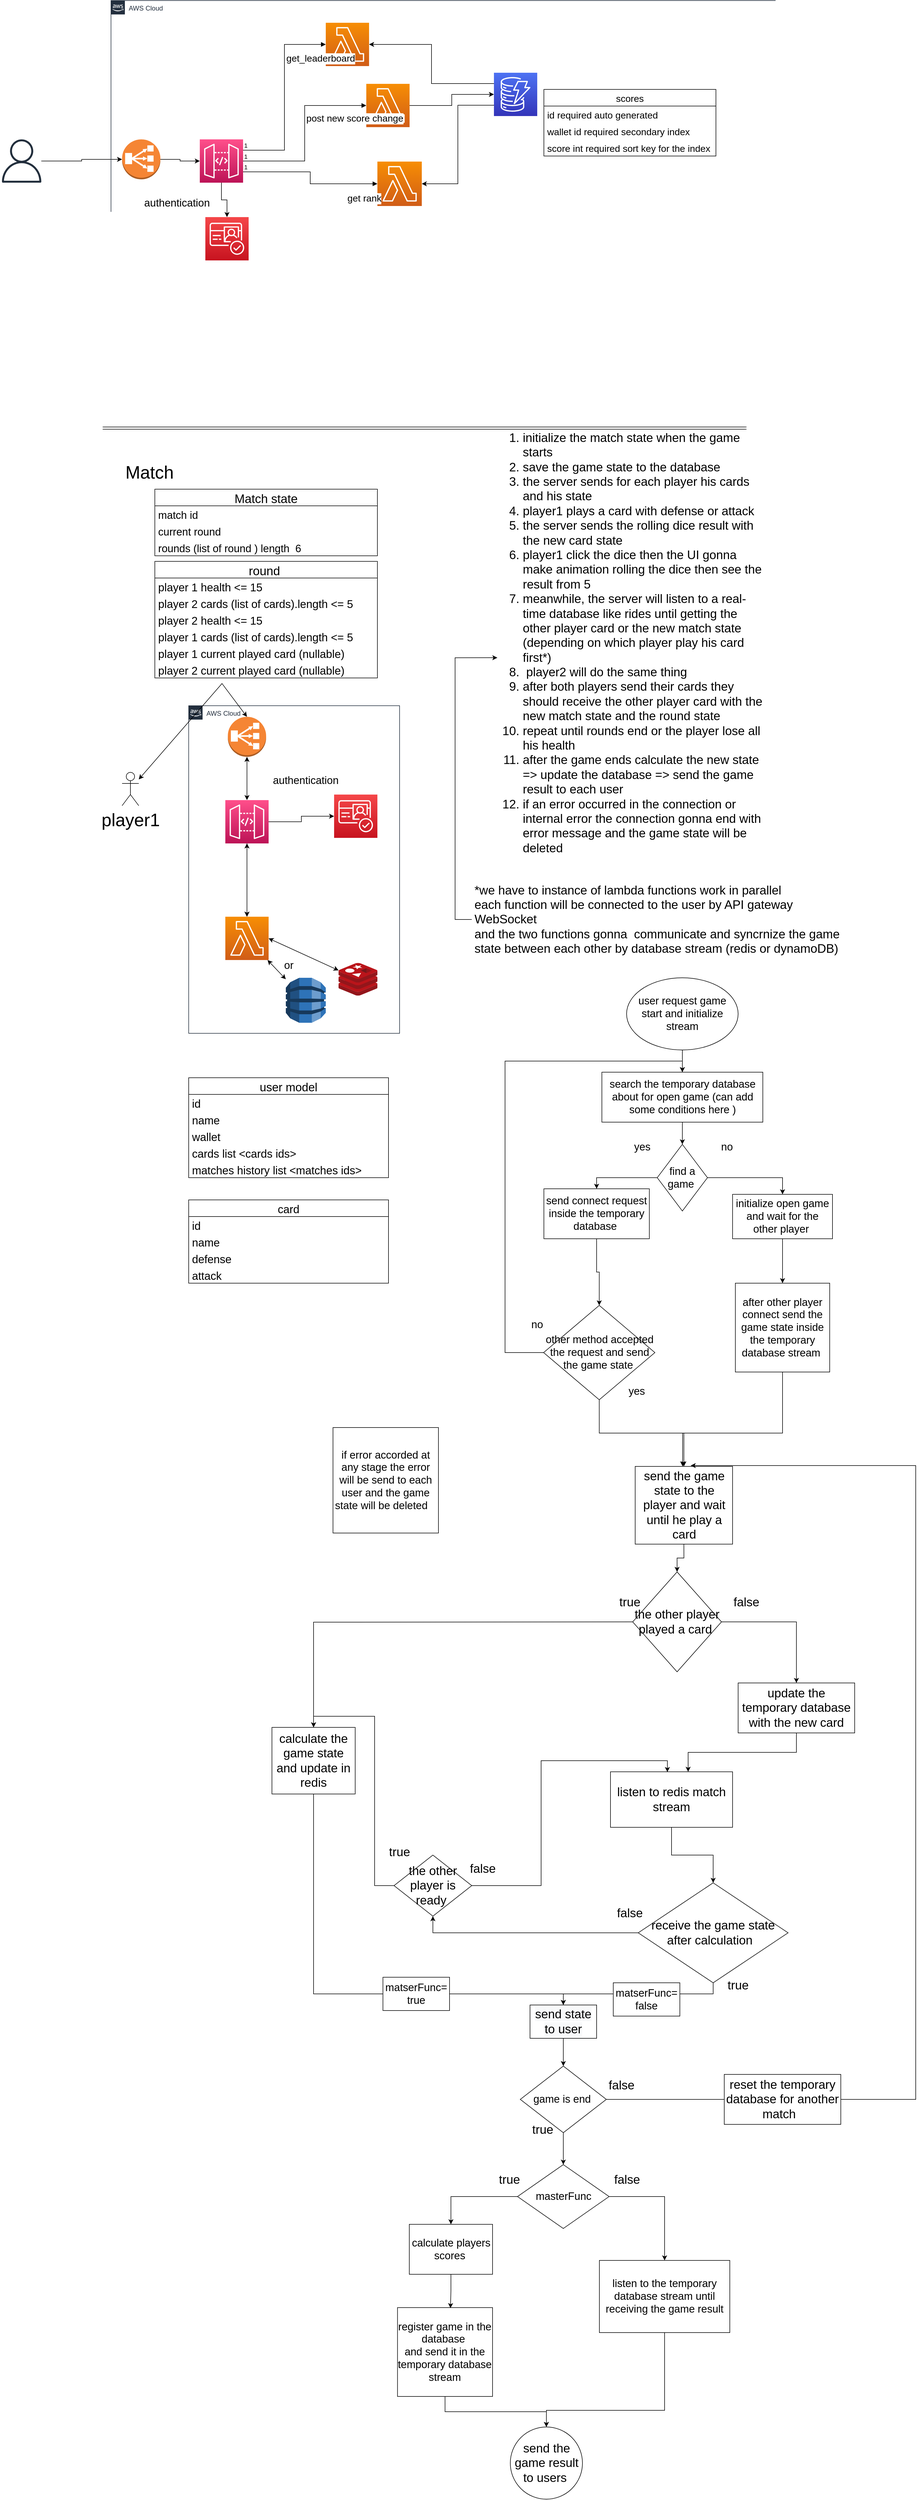 <mxfile version="17.0.0" type="github">
  <diagram id="Ht1M8jgEwFfnCIfOTk4-" name="Page-1">
    <mxGraphModel dx="2037" dy="450" grid="1" gridSize="10" guides="1" tooltips="1" connect="1" arrows="1" fold="1" page="1" pageScale="1" pageWidth="1169" pageHeight="827" math="0" shadow="0">
      <root>
        <mxCell id="0" />
        <mxCell id="1" parent="0" />
        <mxCell id="6prXPQLU8Q7LLBni2avL-30" style="edgeStyle=orthogonalEdgeStyle;rounded=0;orthogonalLoop=1;jettySize=auto;html=1;entryX=0;entryY=0.5;entryDx=0;entryDy=0;entryPerimeter=0;fontSize=17;" parent="1" source="JcnCqj29dY-QxmIsZGhR-1" target="6prXPQLU8Q7LLBni2avL-38" edge="1">
          <mxGeometry relative="1" as="geometry" />
        </mxCell>
        <mxCell id="JcnCqj29dY-QxmIsZGhR-1" value="" style="sketch=0;outlineConnect=0;fontColor=#232F3E;gradientColor=none;fillColor=#232F3D;strokeColor=none;dashed=0;verticalLabelPosition=bottom;verticalAlign=top;align=center;html=1;fontSize=12;fontStyle=0;aspect=fixed;pointerEvents=1;shape=mxgraph.aws4.user;" parent="1" vertex="1">
          <mxGeometry x="-180" y="290" width="78" height="78" as="geometry" />
        </mxCell>
        <mxCell id="JcnCqj29dY-QxmIsZGhR-2" value="AWS Cloud" style="points=[[0,0],[0.25,0],[0.5,0],[0.75,0],[1,0],[1,0.25],[1,0.5],[1,0.75],[1,1],[0.75,1],[0.5,1],[0.25,1],[0,1],[0,0.75],[0,0.5],[0,0.25]];outlineConnect=0;gradientColor=none;html=1;whiteSpace=wrap;fontSize=12;fontStyle=0;container=1;pointerEvents=0;collapsible=0;recursiveResize=0;shape=mxgraph.aws4.group;grIcon=mxgraph.aws4.group_aws_cloud_alt;strokeColor=#232F3E;fillColor=none;verticalAlign=top;align=left;spacingLeft=30;fontColor=#232F3E;dashed=0;" parent="1" vertex="1">
          <mxGeometry x="20" y="40" width="1210" height="510" as="geometry" />
        </mxCell>
        <mxCell id="JcnCqj29dY-QxmIsZGhR-3" value="" style="sketch=0;points=[[0,0,0],[0.25,0,0],[0.5,0,0],[0.75,0,0],[1,0,0],[0,1,0],[0.25,1,0],[0.5,1,0],[0.75,1,0],[1,1,0],[0,0.25,0],[0,0.5,0],[0,0.75,0],[1,0.25,0],[1,0.5,0],[1,0.75,0]];outlineConnect=0;fontColor=#232F3E;gradientColor=#F78E04;gradientDirection=north;fillColor=#D05C17;strokeColor=#ffffff;dashed=0;verticalLabelPosition=bottom;verticalAlign=top;align=center;html=1;fontSize=12;fontStyle=0;aspect=fixed;shape=mxgraph.aws4.resourceIcon;resIcon=mxgraph.aws4.lambda;" parent="JcnCqj29dY-QxmIsZGhR-2" vertex="1">
          <mxGeometry x="387" y="40" width="78" height="78" as="geometry" />
        </mxCell>
        <mxCell id="6prXPQLU8Q7LLBni2avL-35" style="edgeStyle=orthogonalEdgeStyle;rounded=0;orthogonalLoop=1;jettySize=auto;html=1;exitX=0;exitY=0.25;exitDx=0;exitDy=0;exitPerimeter=0;entryX=1;entryY=0.5;entryDx=0;entryDy=0;entryPerimeter=0;fontSize=17;" parent="JcnCqj29dY-QxmIsZGhR-2" source="JcnCqj29dY-QxmIsZGhR-15" target="JcnCqj29dY-QxmIsZGhR-3" edge="1">
          <mxGeometry relative="1" as="geometry" />
        </mxCell>
        <mxCell id="6prXPQLU8Q7LLBni2avL-36" style="edgeStyle=orthogonalEdgeStyle;rounded=0;orthogonalLoop=1;jettySize=auto;html=1;exitX=0;exitY=0.75;exitDx=0;exitDy=0;exitPerimeter=0;entryX=1;entryY=0.5;entryDx=0;entryDy=0;entryPerimeter=0;fontSize=17;" parent="JcnCqj29dY-QxmIsZGhR-2" source="JcnCqj29dY-QxmIsZGhR-15" target="6prXPQLU8Q7LLBni2avL-26" edge="1">
          <mxGeometry relative="1" as="geometry" />
        </mxCell>
        <mxCell id="JcnCqj29dY-QxmIsZGhR-15" value="" style="sketch=0;points=[[0,0,0],[0.25,0,0],[0.5,0,0],[0.75,0,0],[1,0,0],[0,1,0],[0.25,1,0],[0.5,1,0],[0.75,1,0],[1,1,0],[0,0.25,0],[0,0.5,0],[0,0.75,0],[1,0.25,0],[1,0.5,0],[1,0.75,0]];outlineConnect=0;fontColor=#232F3E;gradientColor=#4D72F3;gradientDirection=north;fillColor=#3334B9;strokeColor=#ffffff;dashed=0;verticalLabelPosition=bottom;verticalAlign=top;align=center;html=1;fontSize=12;fontStyle=0;aspect=fixed;shape=mxgraph.aws4.resourceIcon;resIcon=mxgraph.aws4.dynamodb;" parent="JcnCqj29dY-QxmIsZGhR-2" vertex="1">
          <mxGeometry x="690" y="130" width="78" height="78" as="geometry" />
        </mxCell>
        <mxCell id="6prXPQLU8Q7LLBni2avL-26" value="" style="sketch=0;points=[[0,0,0],[0.25,0,0],[0.5,0,0],[0.75,0,0],[1,0,0],[0,1,0],[0.25,1,0],[0.5,1,0],[0.75,1,0],[1,1,0],[0,0.25,0],[0,0.5,0],[0,0.75,0],[1,0.25,0],[1,0.5,0],[1,0.75,0]];outlineConnect=0;fontColor=#232F3E;gradientColor=#F78E04;gradientDirection=north;fillColor=#D05C17;strokeColor=#ffffff;dashed=0;verticalLabelPosition=bottom;verticalAlign=top;align=center;html=1;fontSize=12;fontStyle=0;aspect=fixed;shape=mxgraph.aws4.resourceIcon;resIcon=mxgraph.aws4.lambda;" parent="JcnCqj29dY-QxmIsZGhR-2" vertex="1">
          <mxGeometry x="480" y="290" width="80" height="80" as="geometry" />
        </mxCell>
        <mxCell id="6prXPQLU8Q7LLBni2avL-22" value="" style="sketch=0;points=[[0,0,0],[0.25,0,0],[0.5,0,0],[0.75,0,0],[1,0,0],[0,1,0],[0.25,1,0],[0.5,1,0],[0.75,1,0],[1,1,0],[0,0.25,0],[0,0.5,0],[0,0.75,0],[1,0.25,0],[1,0.5,0],[1,0.75,0]];outlineConnect=0;fontColor=#232F3E;gradientColor=#F78E04;gradientDirection=north;fillColor=#D05C17;strokeColor=#ffffff;dashed=0;verticalLabelPosition=bottom;verticalAlign=top;align=center;html=1;fontSize=12;fontStyle=0;aspect=fixed;shape=mxgraph.aws4.resourceIcon;resIcon=mxgraph.aws4.lambda;" parent="JcnCqj29dY-QxmIsZGhR-2" vertex="1">
          <mxGeometry x="460" y="150" width="78" height="78" as="geometry" />
        </mxCell>
        <mxCell id="6prXPQLU8Q7LLBni2avL-21" style="edgeStyle=orthogonalEdgeStyle;rounded=0;orthogonalLoop=1;jettySize=auto;html=1;exitX=1;exitY=0.5;exitDx=0;exitDy=0;exitPerimeter=0;entryX=0;entryY=0.5;entryDx=0;entryDy=0;entryPerimeter=0;fontSize=17;" parent="JcnCqj29dY-QxmIsZGhR-2" source="6prXPQLU8Q7LLBni2avL-22" target="JcnCqj29dY-QxmIsZGhR-15" edge="1">
          <mxGeometry relative="1" as="geometry">
            <mxPoint x="690" y="199" as="targetPoint" />
          </mxGeometry>
        </mxCell>
        <mxCell id="6prXPQLU8Q7LLBni2avL-31" value="scores" style="swimlane;fontStyle=0;childLayout=stackLayout;horizontal=1;startSize=30;horizontalStack=0;resizeParent=1;resizeParentMax=0;resizeLast=0;collapsible=1;marginBottom=0;fontSize=17;" parent="JcnCqj29dY-QxmIsZGhR-2" vertex="1">
          <mxGeometry x="780" y="160" width="310" height="120" as="geometry" />
        </mxCell>
        <mxCell id="6prXPQLU8Q7LLBni2avL-32" value="id required auto generated " style="text;strokeColor=none;fillColor=none;align=left;verticalAlign=middle;spacingLeft=4;spacingRight=4;overflow=hidden;points=[[0,0.5],[1,0.5]];portConstraint=eastwest;rotatable=0;fontSize=17;" parent="6prXPQLU8Q7LLBni2avL-31" vertex="1">
          <mxGeometry y="30" width="310" height="30" as="geometry" />
        </mxCell>
        <mxCell id="6prXPQLU8Q7LLBni2avL-33" value="wallet id required secondary index" style="text;strokeColor=none;fillColor=none;align=left;verticalAlign=middle;spacingLeft=4;spacingRight=4;overflow=hidden;points=[[0,0.5],[1,0.5]];portConstraint=eastwest;rotatable=0;fontSize=17;" parent="6prXPQLU8Q7LLBni2avL-31" vertex="1">
          <mxGeometry y="60" width="310" height="30" as="geometry" />
        </mxCell>
        <mxCell id="6prXPQLU8Q7LLBni2avL-34" value="score int required sort key for the index" style="text;strokeColor=none;fillColor=none;align=left;verticalAlign=middle;spacingLeft=4;spacingRight=4;overflow=hidden;points=[[0,0.5],[1,0.5]];portConstraint=eastwest;rotatable=0;fontSize=17;" parent="6prXPQLU8Q7LLBni2avL-31" vertex="1">
          <mxGeometry y="90" width="310" height="30" as="geometry" />
        </mxCell>
        <mxCell id="DOezJAUeToiMQup9B8c_-2" style="edgeStyle=orthogonalEdgeStyle;rounded=0;orthogonalLoop=1;jettySize=auto;html=1;exitX=0.5;exitY=1;exitDx=0;exitDy=0;exitPerimeter=0;entryX=0.5;entryY=0;entryDx=0;entryDy=0;entryPerimeter=0;" parent="JcnCqj29dY-QxmIsZGhR-2" source="6prXPQLU8Q7LLBni2avL-1" target="DOezJAUeToiMQup9B8c_-1" edge="1">
          <mxGeometry relative="1" as="geometry" />
        </mxCell>
        <mxCell id="6prXPQLU8Q7LLBni2avL-1" value="" style="sketch=0;points=[[0,0,0],[0.25,0,0],[0.5,0,0],[0.75,0,0],[1,0,0],[0,1,0],[0.25,1,0],[0.5,1,0],[0.75,1,0],[1,1,0],[0,0.25,0],[0,0.5,0],[0,0.75,0],[1,0.25,0],[1,0.5,0],[1,0.75,0]];outlineConnect=0;fontColor=#232F3E;gradientColor=#FF4F8B;gradientDirection=north;fillColor=#BC1356;strokeColor=#ffffff;dashed=0;verticalLabelPosition=bottom;verticalAlign=top;align=center;html=1;fontSize=12;fontStyle=0;aspect=fixed;shape=mxgraph.aws4.resourceIcon;resIcon=mxgraph.aws4.api_gateway;" parent="JcnCqj29dY-QxmIsZGhR-2" vertex="1">
          <mxGeometry x="160" y="250" width="78" height="78" as="geometry" />
        </mxCell>
        <mxCell id="6prXPQLU8Q7LLBni2avL-16" value="get_leaderboard" style="endArrow=block;endFill=1;html=1;edgeStyle=orthogonalEdgeStyle;align=left;verticalAlign=top;rounded=0;exitX=1;exitY=0.25;exitDx=0;exitDy=0;exitPerimeter=0;entryX=0;entryY=0.5;entryDx=0;entryDy=0;entryPerimeter=0;fontSize=17;" parent="JcnCqj29dY-QxmIsZGhR-2" source="6prXPQLU8Q7LLBni2avL-1" target="JcnCqj29dY-QxmIsZGhR-3" edge="1">
          <mxGeometry x="0.511" y="-1" relative="1" as="geometry">
            <mxPoint x="100" y="140" as="sourcePoint" />
            <mxPoint x="260" y="140" as="targetPoint" />
            <mxPoint as="offset" />
          </mxGeometry>
        </mxCell>
        <mxCell id="6prXPQLU8Q7LLBni2avL-17" value="1" style="edgeLabel;resizable=0;html=1;align=left;verticalAlign=bottom;" parent="6prXPQLU8Q7LLBni2avL-16" connectable="0" vertex="1">
          <mxGeometry x="-1" relative="1" as="geometry" />
        </mxCell>
        <mxCell id="6prXPQLU8Q7LLBni2avL-23" value="post new score change" style="endArrow=block;endFill=1;html=1;edgeStyle=orthogonalEdgeStyle;align=left;verticalAlign=top;rounded=0;entryX=0;entryY=0.5;entryDx=0;entryDy=0;entryPerimeter=0;fontSize=17;" parent="JcnCqj29dY-QxmIsZGhR-2" source="6prXPQLU8Q7LLBni2avL-1" target="6prXPQLU8Q7LLBni2avL-22" edge="1">
          <mxGeometry x="0.268" y="-1" relative="1" as="geometry">
            <mxPoint x="58" y="269.5" as="sourcePoint" />
            <mxPoint x="270" y="150" as="targetPoint" />
            <mxPoint as="offset" />
          </mxGeometry>
        </mxCell>
        <mxCell id="6prXPQLU8Q7LLBni2avL-24" value="1" style="edgeLabel;resizable=0;html=1;align=left;verticalAlign=bottom;" parent="6prXPQLU8Q7LLBni2avL-23" connectable="0" vertex="1">
          <mxGeometry x="-1" relative="1" as="geometry" />
        </mxCell>
        <mxCell id="6prXPQLU8Q7LLBni2avL-27" value="get rank" style="endArrow=block;endFill=1;html=1;edgeStyle=orthogonalEdgeStyle;align=left;verticalAlign=top;rounded=0;exitX=1;exitY=0.75;exitDx=0;exitDy=0;exitPerimeter=0;entryX=0;entryY=0.5;entryDx=0;entryDy=0;entryPerimeter=0;fontSize=17;" parent="JcnCqj29dY-QxmIsZGhR-2" source="6prXPQLU8Q7LLBni2avL-1" target="6prXPQLU8Q7LLBni2avL-26" edge="1">
          <mxGeometry x="0.569" y="-10" relative="1" as="geometry">
            <mxPoint x="30" y="509.5" as="sourcePoint" />
            <mxPoint x="242" y="390" as="targetPoint" />
            <mxPoint x="1" as="offset" />
          </mxGeometry>
        </mxCell>
        <mxCell id="6prXPQLU8Q7LLBni2avL-28" value="1" style="edgeLabel;resizable=0;html=1;align=left;verticalAlign=bottom;" parent="6prXPQLU8Q7LLBni2avL-27" connectable="0" vertex="1">
          <mxGeometry x="-1" relative="1" as="geometry" />
        </mxCell>
        <mxCell id="6prXPQLU8Q7LLBni2avL-39" style="edgeStyle=orthogonalEdgeStyle;rounded=0;orthogonalLoop=1;jettySize=auto;html=1;exitX=1;exitY=0.5;exitDx=0;exitDy=0;exitPerimeter=0;fontSize=17;" parent="JcnCqj29dY-QxmIsZGhR-2" source="6prXPQLU8Q7LLBni2avL-38" target="6prXPQLU8Q7LLBni2avL-1" edge="1">
          <mxGeometry relative="1" as="geometry" />
        </mxCell>
        <mxCell id="6prXPQLU8Q7LLBni2avL-38" value="" style="outlineConnect=0;dashed=0;verticalLabelPosition=bottom;verticalAlign=top;align=center;html=1;shape=mxgraph.aws3.classic_load_balancer;fillColor=#F58534;gradientColor=none;fontSize=17;" parent="JcnCqj29dY-QxmIsZGhR-2" vertex="1">
          <mxGeometry x="20" y="250" width="69" height="72" as="geometry" />
        </mxCell>
        <mxCell id="DOezJAUeToiMQup9B8c_-1" value="" style="sketch=0;points=[[0,0,0],[0.25,0,0],[0.5,0,0],[0.75,0,0],[1,0,0],[0,1,0],[0.25,1,0],[0.5,1,0],[0.75,1,0],[1,1,0],[0,0.25,0],[0,0.5,0],[0,0.75,0],[1,0.25,0],[1,0.5,0],[1,0.75,0]];outlineConnect=0;fontColor=#232F3E;gradientColor=#F54749;gradientDirection=north;fillColor=#C7131F;strokeColor=#ffffff;dashed=0;verticalLabelPosition=bottom;verticalAlign=top;align=center;html=1;fontSize=12;fontStyle=0;aspect=fixed;shape=mxgraph.aws4.resourceIcon;resIcon=mxgraph.aws4.cognito;" parent="JcnCqj29dY-QxmIsZGhR-2" vertex="1">
          <mxGeometry x="170" y="390" width="78" height="78" as="geometry" />
        </mxCell>
        <mxCell id="DOezJAUeToiMQup9B8c_-3" value="authentication" style="text;html=1;strokeColor=none;fillColor=none;align=center;verticalAlign=middle;whiteSpace=wrap;rounded=0;fontSize=19;" parent="JcnCqj29dY-QxmIsZGhR-2" vertex="1">
          <mxGeometry x="89" y="350" width="60" height="30" as="geometry" />
        </mxCell>
        <mxCell id="vlYqKZK9bWW-TJa4kLlD-5" value="" style="shape=link;html=1;rounded=0;" parent="1" edge="1">
          <mxGeometry width="100" relative="1" as="geometry">
            <mxPoint x="5" y="810" as="sourcePoint" />
            <mxPoint x="1165" y="810" as="targetPoint" />
          </mxGeometry>
        </mxCell>
        <mxCell id="vlYqKZK9bWW-TJa4kLlD-6" value="Match state" style="swimlane;fontStyle=0;childLayout=stackLayout;horizontal=1;startSize=30;horizontalStack=0;resizeParent=1;resizeParentMax=0;resizeLast=0;collapsible=1;marginBottom=0;fontSize=22;" parent="1" vertex="1">
          <mxGeometry x="99" y="920" width="401" height="120" as="geometry" />
        </mxCell>
        <mxCell id="vlYqKZK9bWW-TJa4kLlD-68" value="match id" style="text;strokeColor=none;fillColor=none;align=left;verticalAlign=middle;spacingLeft=4;spacingRight=4;overflow=hidden;points=[[0,0.5],[1,0.5]];portConstraint=eastwest;rotatable=0;fontSize=19;" parent="vlYqKZK9bWW-TJa4kLlD-6" vertex="1">
          <mxGeometry y="30" width="401" height="30" as="geometry" />
        </mxCell>
        <mxCell id="vlYqKZK9bWW-TJa4kLlD-121" value="current round " style="text;strokeColor=none;fillColor=none;align=left;verticalAlign=middle;spacingLeft=4;spacingRight=4;overflow=hidden;points=[[0,0.5],[1,0.5]];portConstraint=eastwest;rotatable=0;fontSize=19;" parent="vlYqKZK9bWW-TJa4kLlD-6" vertex="1">
          <mxGeometry y="60" width="401" height="30" as="geometry" />
        </mxCell>
        <mxCell id="vlYqKZK9bWW-TJa4kLlD-7" value="rounds (list of round ) length  6" style="text;strokeColor=none;fillColor=none;align=left;verticalAlign=middle;spacingLeft=4;spacingRight=4;overflow=hidden;points=[[0,0.5],[1,0.5]];portConstraint=eastwest;rotatable=0;fontSize=19;" parent="vlYqKZK9bWW-TJa4kLlD-6" vertex="1">
          <mxGeometry y="90" width="401" height="30" as="geometry" />
        </mxCell>
        <mxCell id="vlYqKZK9bWW-TJa4kLlD-19" value="Match" style="text;html=1;strokeColor=none;fillColor=none;align=center;verticalAlign=middle;whiteSpace=wrap;rounded=0;fontSize=32;horizontal=1;" parent="1" vertex="1">
          <mxGeometry x="49" y="870" width="81" height="40" as="geometry" />
        </mxCell>
        <mxCell id="vlYqKZK9bWW-TJa4kLlD-20" value="AWS Cloud" style="points=[[0,0],[0.25,0],[0.5,0],[0.75,0],[1,0],[1,0.25],[1,0.5],[1,0.75],[1,1],[0.75,1],[0.5,1],[0.25,1],[0,1],[0,0.75],[0,0.5],[0,0.25]];outlineConnect=0;gradientColor=none;html=1;whiteSpace=wrap;fontSize=12;fontStyle=0;container=1;pointerEvents=0;collapsible=0;recursiveResize=0;shape=mxgraph.aws4.group;grIcon=mxgraph.aws4.group_aws_cloud_alt;strokeColor=#232F3E;fillColor=none;verticalAlign=top;align=left;spacingLeft=30;fontColor=#232F3E;dashed=0;" parent="1" vertex="1">
          <mxGeometry x="160" y="1310" width="380" height="590" as="geometry" />
        </mxCell>
        <mxCell id="vlYqKZK9bWW-TJa4kLlD-65" style="edgeStyle=orthogonalEdgeStyle;rounded=0;orthogonalLoop=1;jettySize=auto;html=1;exitX=0.5;exitY=1;exitDx=0;exitDy=0;exitPerimeter=0;fontSize=32;" parent="vlYqKZK9bWW-TJa4kLlD-20" source="vlYqKZK9bWW-TJa4kLlD-32" target="vlYqKZK9bWW-TJa4kLlD-64" edge="1">
          <mxGeometry relative="1" as="geometry" />
        </mxCell>
        <mxCell id="DOezJAUeToiMQup9B8c_-91" style="edgeStyle=orthogonalEdgeStyle;rounded=0;orthogonalLoop=1;jettySize=auto;html=1;exitX=1;exitY=0.5;exitDx=0;exitDy=0;exitPerimeter=0;entryX=0;entryY=0.5;entryDx=0;entryDy=0;entryPerimeter=0;fontSize=19;" parent="vlYqKZK9bWW-TJa4kLlD-20" source="vlYqKZK9bWW-TJa4kLlD-32" target="DOezJAUeToiMQup9B8c_-89" edge="1">
          <mxGeometry relative="1" as="geometry" />
        </mxCell>
        <mxCell id="vlYqKZK9bWW-TJa4kLlD-32" value="" style="sketch=0;points=[[0,0,0],[0.25,0,0],[0.5,0,0],[0.75,0,0],[1,0,0],[0,1,0],[0.25,1,0],[0.5,1,0],[0.75,1,0],[1,1,0],[0,0.25,0],[0,0.5,0],[0,0.75,0],[1,0.25,0],[1,0.5,0],[1,0.75,0]];outlineConnect=0;fontColor=#232F3E;gradientColor=#FF4F8B;gradientDirection=north;fillColor=#BC1356;strokeColor=#ffffff;dashed=0;verticalLabelPosition=bottom;verticalAlign=top;align=center;html=1;fontSize=12;fontStyle=0;aspect=fixed;shape=mxgraph.aws4.resourceIcon;resIcon=mxgraph.aws4.api_gateway;" parent="vlYqKZK9bWW-TJa4kLlD-20" vertex="1">
          <mxGeometry x="66" y="170" width="78" height="78" as="geometry" />
        </mxCell>
        <mxCell id="vlYqKZK9bWW-TJa4kLlD-40" value="" style="outlineConnect=0;dashed=0;verticalLabelPosition=bottom;verticalAlign=top;align=center;html=1;shape=mxgraph.aws3.classic_load_balancer;fillColor=#F58534;gradientColor=none;fontSize=17;" parent="vlYqKZK9bWW-TJa4kLlD-20" vertex="1">
          <mxGeometry x="70.5" y="20" width="69" height="72" as="geometry" />
        </mxCell>
        <mxCell id="vlYqKZK9bWW-TJa4kLlD-64" value="" style="sketch=0;points=[[0,0,0],[0.25,0,0],[0.5,0,0],[0.75,0,0],[1,0,0],[0,1,0],[0.25,1,0],[0.5,1,0],[0.75,1,0],[1,1,0],[0,0.25,0],[0,0.5,0],[0,0.75,0],[1,0.25,0],[1,0.5,0],[1,0.75,0]];outlineConnect=0;fontColor=#232F3E;gradientColor=#F78E04;gradientDirection=north;fillColor=#D05C17;strokeColor=#ffffff;dashed=0;verticalLabelPosition=bottom;verticalAlign=top;align=center;html=1;fontSize=12;fontStyle=0;aspect=fixed;shape=mxgraph.aws4.resourceIcon;resIcon=mxgraph.aws4.lambda;" parent="vlYqKZK9bWW-TJa4kLlD-20" vertex="1">
          <mxGeometry x="66" y="380" width="78" height="78" as="geometry" />
        </mxCell>
        <mxCell id="vlYqKZK9bWW-TJa4kLlD-105" value="" style="endArrow=classic;startArrow=classic;html=1;rounded=0;fontSize=22;entryX=0.5;entryY=1;entryDx=0;entryDy=0;entryPerimeter=0;" parent="vlYqKZK9bWW-TJa4kLlD-20" source="vlYqKZK9bWW-TJa4kLlD-32" target="vlYqKZK9bWW-TJa4kLlD-40" edge="1">
          <mxGeometry width="50" height="50" relative="1" as="geometry">
            <mxPoint x="-50" y="295.367" as="sourcePoint" />
            <mxPoint x="315" y="182.64" as="targetPoint" />
            <Array as="points" />
          </mxGeometry>
        </mxCell>
        <mxCell id="vlYqKZK9bWW-TJa4kLlD-106" value="" style="endArrow=classic;startArrow=classic;html=1;rounded=0;fontSize=22;exitX=0.5;exitY=0;exitDx=0;exitDy=0;exitPerimeter=0;" parent="vlYqKZK9bWW-TJa4kLlD-20" source="vlYqKZK9bWW-TJa4kLlD-64" target="vlYqKZK9bWW-TJa4kLlD-32" edge="1">
          <mxGeometry width="50" height="50" relative="1" as="geometry">
            <mxPoint x="115" y="358" as="sourcePoint" />
            <mxPoint x="115" y="280" as="targetPoint" />
            <Array as="points" />
          </mxGeometry>
        </mxCell>
        <mxCell id="vlYqKZK9bWW-TJa4kLlD-118" value="" style="sketch=0;aspect=fixed;html=1;points=[];align=center;image;fontSize=12;image=img/lib/mscae/Cache_Redis_Product.svg;" parent="vlYqKZK9bWW-TJa4kLlD-20" vertex="1">
          <mxGeometry x="270" y="463.2" width="70" height="58.8" as="geometry" />
        </mxCell>
        <mxCell id="vlYqKZK9bWW-TJa4kLlD-120" value="" style="endArrow=classic;startArrow=classic;html=1;rounded=0;fontSize=22;entryX=1;entryY=0.5;entryDx=0;entryDy=0;entryPerimeter=0;" parent="vlYqKZK9bWW-TJa4kLlD-20" source="vlYqKZK9bWW-TJa4kLlD-118" target="vlYqKZK9bWW-TJa4kLlD-64" edge="1">
          <mxGeometry width="50" height="50" relative="1" as="geometry">
            <mxPoint x="240" y="432" as="sourcePoint" />
            <mxPoint x="240" y="300" as="targetPoint" />
            <Array as="points" />
          </mxGeometry>
        </mxCell>
        <mxCell id="DOezJAUeToiMQup9B8c_-50" value="" style="outlineConnect=0;dashed=0;verticalLabelPosition=bottom;verticalAlign=top;align=center;html=1;shape=mxgraph.aws3.dynamo_db;fillColor=#2E73B8;gradientColor=none;fontSize=19;" parent="vlYqKZK9bWW-TJa4kLlD-20" vertex="1">
          <mxGeometry x="175" y="490" width="72" height="81" as="geometry" />
        </mxCell>
        <mxCell id="DOezJAUeToiMQup9B8c_-89" value="" style="sketch=0;points=[[0,0,0],[0.25,0,0],[0.5,0,0],[0.75,0,0],[1,0,0],[0,1,0],[0.25,1,0],[0.5,1,0],[0.75,1,0],[1,1,0],[0,0.25,0],[0,0.5,0],[0,0.75,0],[1,0.25,0],[1,0.5,0],[1,0.75,0]];outlineConnect=0;fontColor=#232F3E;gradientColor=#F54749;gradientDirection=north;fillColor=#C7131F;strokeColor=#ffffff;dashed=0;verticalLabelPosition=bottom;verticalAlign=top;align=center;html=1;fontSize=12;fontStyle=0;aspect=fixed;shape=mxgraph.aws4.resourceIcon;resIcon=mxgraph.aws4.cognito;" parent="vlYqKZK9bWW-TJa4kLlD-20" vertex="1">
          <mxGeometry x="262" y="160" width="78" height="78" as="geometry" />
        </mxCell>
        <mxCell id="DOezJAUeToiMQup9B8c_-90" value="authentication" style="text;html=1;strokeColor=none;fillColor=none;align=center;verticalAlign=middle;whiteSpace=wrap;rounded=0;fontSize=19;" parent="vlYqKZK9bWW-TJa4kLlD-20" vertex="1">
          <mxGeometry x="181" y="120" width="60" height="30" as="geometry" />
        </mxCell>
        <mxCell id="DOezJAUeToiMQup9B8c_-92" value="or" style="text;html=1;align=center;verticalAlign=middle;resizable=0;points=[];autosize=1;strokeColor=none;fillColor=none;fontSize=19;" parent="vlYqKZK9bWW-TJa4kLlD-20" vertex="1">
          <mxGeometry x="165" y="453" width="30" height="30" as="geometry" />
        </mxCell>
        <mxCell id="DOezJAUeToiMQup9B8c_-93" value="" style="endArrow=classic;startArrow=classic;html=1;rounded=0;fontSize=22;" parent="vlYqKZK9bWW-TJa4kLlD-20" source="DOezJAUeToiMQup9B8c_-50" target="vlYqKZK9bWW-TJa4kLlD-64" edge="1">
          <mxGeometry width="50" height="50" relative="1" as="geometry">
            <mxPoint x="195" y="540.6" as="sourcePoint" />
            <mxPoint x="69" y="483" as="targetPoint" />
            <Array as="points" />
          </mxGeometry>
        </mxCell>
        <mxCell id="vlYqKZK9bWW-TJa4kLlD-53" value="player1" style="shape=umlActor;verticalLabelPosition=bottom;verticalAlign=top;html=1;outlineConnect=0;fontSize=32;" parent="1" vertex="1">
          <mxGeometry x="40" y="1430" width="30" height="60" as="geometry" />
        </mxCell>
        <mxCell id="vlYqKZK9bWW-TJa4kLlD-67" value="&lt;ol style=&quot;font-size: 22px&quot;&gt;&lt;li&gt;initialize the match state when the game starts&lt;/li&gt;&lt;li&gt;save the game state to the database&amp;nbsp;&lt;/li&gt;&lt;li&gt;the server sends for each player his cards and his state&amp;nbsp;&amp;nbsp;&lt;/li&gt;&lt;li&gt;player1 plays a card with defense or attack&amp;nbsp;&lt;/li&gt;&lt;li&gt;the server sends the rolling dice result with the new card state&amp;nbsp;&lt;/li&gt;&lt;li&gt;player1 click the dice then the UI gonna make animation rolling the dice then see the result from 5&amp;nbsp;&amp;nbsp;&lt;/li&gt;&lt;li&gt;meanwhile, the server will listen to a real-time database like rides until getting the other player card or the new match state (depending on which player play his card first*)&amp;nbsp; &amp;nbsp;&lt;/li&gt;&lt;li&gt;&amp;nbsp;player2 will do the same thing&amp;nbsp;&lt;/li&gt;&lt;li&gt;after both players send their cards they should receive the other player card with the new match state and the round state&amp;nbsp;&lt;/li&gt;&lt;li&gt;repeat until rounds end or the player lose all his health&amp;nbsp;&amp;nbsp;&lt;/li&gt;&lt;li&gt;after the game ends calculate the new state =&amp;gt; update the database =&amp;gt; send the game result to each user&lt;/li&gt;&lt;li&gt;if an error occurred in the connection or internal error the connection gonna end with error message and the game state will be deleted&amp;nbsp;&amp;nbsp;&lt;/li&gt;&lt;/ol&gt;" style="text;html=1;strokeColor=none;fillColor=none;align=left;verticalAlign=middle;whiteSpace=wrap;rounded=0;fontSize=31;" parent="1" vertex="1">
          <mxGeometry x="720" y="810" width="479" height="773" as="geometry" />
        </mxCell>
        <mxCell id="vlYqKZK9bWW-TJa4kLlD-74" style="edgeStyle=orthogonalEdgeStyle;rounded=0;orthogonalLoop=1;jettySize=auto;html=1;fontSize=22;entryX=-0.008;entryY=0.535;entryDx=0;entryDy=0;entryPerimeter=0;" parent="1" source="vlYqKZK9bWW-TJa4kLlD-72" target="vlYqKZK9bWW-TJa4kLlD-67" edge="1">
          <mxGeometry relative="1" as="geometry">
            <Array as="points">
              <mxPoint x="640" y="1695" />
              <mxPoint x="640" y="1224" />
            </Array>
          </mxGeometry>
        </mxCell>
        <mxCell id="vlYqKZK9bWW-TJa4kLlD-72" value="*we have to instance of lambda functions work in parallel &#xa;each function will be connected to the user by API gateway WebSocket&#xa;and the two functions gonna  communicate and syncrnize the game state between each other by database stream (redis or dynamoDB)" style="text;align=left;fontStyle=0;verticalAlign=middle;spacingLeft=3;spacingRight=3;strokeColor=none;rotatable=0;points=[[0,0.5],[1,0.5]];portConstraint=eastwest;fontSize=22;whiteSpace=wrap;" parent="1" vertex="1">
          <mxGeometry x="670" y="1600" width="680" height="190" as="geometry" />
        </mxCell>
        <mxCell id="DOezJAUeToiMQup9B8c_-51" style="edgeStyle=orthogonalEdgeStyle;rounded=0;orthogonalLoop=1;jettySize=auto;html=1;exitX=0.5;exitY=1;exitDx=0;exitDy=0;entryX=0.5;entryY=0;entryDx=0;entryDy=0;fontSize=19;" parent="1" source="vlYqKZK9bWW-TJa4kLlD-78" target="DOezJAUeToiMQup9B8c_-30" edge="1">
          <mxGeometry relative="1" as="geometry" />
        </mxCell>
        <mxCell id="vlYqKZK9bWW-TJa4kLlD-78" value="send the game state to the player and wait until he play a card" style="rounded=0;whiteSpace=wrap;html=1;fontSize=22;" parent="1" vertex="1">
          <mxGeometry x="964.5" y="2680" width="175.5" height="140" as="geometry" />
        </mxCell>
        <mxCell id="vlYqKZK9bWW-TJa4kLlD-103" value="" style="endArrow=classic;startArrow=classic;html=1;rounded=0;fontSize=22;entryX=0.5;entryY=0;entryDx=0;entryDy=0;entryPerimeter=0;" parent="1" source="vlYqKZK9bWW-TJa4kLlD-53" target="vlYqKZK9bWW-TJa4kLlD-40" edge="1">
          <mxGeometry width="50" height="50" relative="1" as="geometry">
            <mxPoint x="210" y="1370" as="sourcePoint" />
            <mxPoint x="260" y="1320" as="targetPoint" />
            <Array as="points">
              <mxPoint x="220" y="1270" />
            </Array>
          </mxGeometry>
        </mxCell>
        <mxCell id="vlYqKZK9bWW-TJa4kLlD-107" value="round " style="swimlane;fontStyle=0;childLayout=stackLayout;horizontal=1;startSize=30;horizontalStack=0;resizeParent=1;resizeParentMax=0;resizeLast=0;collapsible=1;marginBottom=0;fontSize=22;" parent="1" vertex="1">
          <mxGeometry x="99" y="1050" width="401" height="210" as="geometry" />
        </mxCell>
        <mxCell id="vlYqKZK9bWW-TJa4kLlD-111" value="player 1 health &lt;= 15" style="text;strokeColor=none;fillColor=none;align=left;verticalAlign=middle;spacingLeft=4;spacingRight=4;overflow=hidden;points=[[0,0.5],[1,0.5]];portConstraint=eastwest;rotatable=0;fontSize=20;" parent="vlYqKZK9bWW-TJa4kLlD-107" vertex="1">
          <mxGeometry y="30" width="401" height="30" as="geometry" />
        </mxCell>
        <mxCell id="vlYqKZK9bWW-TJa4kLlD-114" value="player 2 cards (list of cards).length &lt;= 5" style="text;strokeColor=none;fillColor=none;align=left;verticalAlign=middle;spacingLeft=4;spacingRight=4;overflow=hidden;points=[[0,0.5],[1,0.5]];portConstraint=eastwest;rotatable=0;fontSize=20;" parent="vlYqKZK9bWW-TJa4kLlD-107" vertex="1">
          <mxGeometry y="60" width="401" height="30" as="geometry" />
        </mxCell>
        <mxCell id="vlYqKZK9bWW-TJa4kLlD-113" value="player 2 health &lt;= 15" style="text;strokeColor=none;fillColor=none;align=left;verticalAlign=middle;spacingLeft=4;spacingRight=4;overflow=hidden;points=[[0,0.5],[1,0.5]];portConstraint=eastwest;rotatable=0;fontSize=20;" parent="vlYqKZK9bWW-TJa4kLlD-107" vertex="1">
          <mxGeometry y="90" width="401" height="30" as="geometry" />
        </mxCell>
        <mxCell id="vlYqKZK9bWW-TJa4kLlD-112" value="player 1 cards (list of cards).length &lt;= 5" style="text;strokeColor=none;fillColor=none;align=left;verticalAlign=middle;spacingLeft=4;spacingRight=4;overflow=hidden;points=[[0,0.5],[1,0.5]];portConstraint=eastwest;rotatable=0;fontSize=20;" parent="vlYqKZK9bWW-TJa4kLlD-107" vertex="1">
          <mxGeometry y="120" width="401" height="30" as="geometry" />
        </mxCell>
        <mxCell id="vlYqKZK9bWW-TJa4kLlD-115" value="player 1 current played card (nullable)" style="text;strokeColor=none;fillColor=none;align=left;verticalAlign=middle;spacingLeft=4;spacingRight=4;overflow=hidden;points=[[0,0.5],[1,0.5]];portConstraint=eastwest;rotatable=0;fontSize=20;" parent="vlYqKZK9bWW-TJa4kLlD-107" vertex="1">
          <mxGeometry y="150" width="401" height="30" as="geometry" />
        </mxCell>
        <mxCell id="vlYqKZK9bWW-TJa4kLlD-117" value="player 2 current played card (nullable)" style="text;strokeColor=none;fillColor=none;align=left;verticalAlign=middle;spacingLeft=4;spacingRight=4;overflow=hidden;points=[[0,0.5],[1,0.5]];portConstraint=eastwest;rotatable=0;fontSize=20;" parent="vlYqKZK9bWW-TJa4kLlD-107" vertex="1">
          <mxGeometry y="180" width="401" height="30" as="geometry" />
        </mxCell>
        <mxCell id="DOezJAUeToiMQup9B8c_-6" style="edgeStyle=orthogonalEdgeStyle;rounded=0;orthogonalLoop=1;jettySize=auto;html=1;fontSize=19;entryX=0.5;entryY=0;entryDx=0;entryDy=0;" parent="1" source="DOezJAUeToiMQup9B8c_-5" target="DOezJAUeToiMQup9B8c_-7" edge="1">
          <mxGeometry relative="1" as="geometry">
            <mxPoint x="1029.5" y="1980" as="targetPoint" />
          </mxGeometry>
        </mxCell>
        <mxCell id="DOezJAUeToiMQup9B8c_-5" value="user request game start and initialize stream" style="ellipse;whiteSpace=wrap;html=1;fontSize=19;" parent="1" vertex="1">
          <mxGeometry x="949" y="1800" width="201" height="130" as="geometry" />
        </mxCell>
        <mxCell id="DOezJAUeToiMQup9B8c_-9" style="edgeStyle=orthogonalEdgeStyle;rounded=0;orthogonalLoop=1;jettySize=auto;html=1;entryX=0.5;entryY=0;entryDx=0;entryDy=0;fontSize=19;" parent="1" source="DOezJAUeToiMQup9B8c_-7" target="DOezJAUeToiMQup9B8c_-10" edge="1">
          <mxGeometry relative="1" as="geometry" />
        </mxCell>
        <mxCell id="DOezJAUeToiMQup9B8c_-7" value="search the temporary database about for open game (can add some conditions here )" style="rounded=0;whiteSpace=wrap;html=1;fontSize=19;" parent="1" vertex="1">
          <mxGeometry x="904.5" y="1970" width="290" height="90" as="geometry" />
        </mxCell>
        <mxCell id="DOezJAUeToiMQup9B8c_-13" style="edgeStyle=orthogonalEdgeStyle;rounded=0;orthogonalLoop=1;jettySize=auto;html=1;exitX=0;exitY=0.5;exitDx=0;exitDy=0;entryX=0.5;entryY=0;entryDx=0;entryDy=0;fontSize=19;" parent="1" source="DOezJAUeToiMQup9B8c_-10" target="DOezJAUeToiMQup9B8c_-19" edge="1">
          <mxGeometry relative="1" as="geometry" />
        </mxCell>
        <mxCell id="DOezJAUeToiMQup9B8c_-15" style="edgeStyle=orthogonalEdgeStyle;rounded=0;orthogonalLoop=1;jettySize=auto;html=1;exitX=1;exitY=0.5;exitDx=0;exitDy=0;fontSize=19;entryX=0.5;entryY=0;entryDx=0;entryDy=0;" parent="1" source="DOezJAUeToiMQup9B8c_-10" target="DOezJAUeToiMQup9B8c_-16" edge="1">
          <mxGeometry relative="1" as="geometry">
            <mxPoint x="1220" y="2200" as="targetPoint" />
          </mxGeometry>
        </mxCell>
        <mxCell id="DOezJAUeToiMQup9B8c_-10" value="find a game&amp;nbsp;" style="rhombus;whiteSpace=wrap;html=1;fontSize=19;" parent="1" vertex="1">
          <mxGeometry x="1004.25" y="2100" width="90.5" height="120" as="geometry" />
        </mxCell>
        <mxCell id="DOezJAUeToiMQup9B8c_-11" value="yes&amp;nbsp;" style="text;html=1;strokeColor=none;fillColor=none;align=center;verticalAlign=middle;whiteSpace=wrap;rounded=0;fontSize=19;" parent="1" vertex="1">
          <mxGeometry x="949.5" y="2090" width="60" height="30" as="geometry" />
        </mxCell>
        <mxCell id="DOezJAUeToiMQup9B8c_-12" value="no" style="text;html=1;strokeColor=none;fillColor=none;align=center;verticalAlign=middle;whiteSpace=wrap;rounded=0;fontSize=19;" parent="1" vertex="1">
          <mxGeometry x="1100" y="2090" width="60" height="30" as="geometry" />
        </mxCell>
        <mxCell id="DOezJAUeToiMQup9B8c_-17" style="edgeStyle=orthogonalEdgeStyle;rounded=0;orthogonalLoop=1;jettySize=auto;html=1;exitX=0.5;exitY=1;exitDx=0;exitDy=0;fontSize=19;entryX=0.5;entryY=0;entryDx=0;entryDy=0;" parent="1" source="DOezJAUeToiMQup9B8c_-16" target="DOezJAUeToiMQup9B8c_-18" edge="1">
          <mxGeometry relative="1" as="geometry">
            <mxPoint x="1250" y="2290" as="targetPoint" />
          </mxGeometry>
        </mxCell>
        <mxCell id="DOezJAUeToiMQup9B8c_-16" value="initialize open game and wait for the other player&amp;nbsp;" style="rounded=0;whiteSpace=wrap;html=1;fontSize=19;" parent="1" vertex="1">
          <mxGeometry x="1140" y="2190" width="180" height="80" as="geometry" />
        </mxCell>
        <mxCell id="DOezJAUeToiMQup9B8c_-26" style="edgeStyle=orthogonalEdgeStyle;rounded=0;orthogonalLoop=1;jettySize=auto;html=1;exitX=0.5;exitY=1;exitDx=0;exitDy=0;fontSize=19;" parent="1" source="DOezJAUeToiMQup9B8c_-18" target="vlYqKZK9bWW-TJa4kLlD-78" edge="1">
          <mxGeometry relative="1" as="geometry">
            <Array as="points">
              <mxPoint x="1230" y="2620" />
              <mxPoint x="1050" y="2620" />
            </Array>
          </mxGeometry>
        </mxCell>
        <mxCell id="DOezJAUeToiMQup9B8c_-18" value="after other player connect send the game state inside the temporary database stream&amp;nbsp;" style="rounded=0;whiteSpace=wrap;html=1;fontSize=19;" parent="1" vertex="1">
          <mxGeometry x="1145" y="2350" width="170" height="160" as="geometry" />
        </mxCell>
        <mxCell id="DOezJAUeToiMQup9B8c_-20" style="edgeStyle=orthogonalEdgeStyle;rounded=0;orthogonalLoop=1;jettySize=auto;html=1;fontSize=19;entryX=0.5;entryY=0;entryDx=0;entryDy=0;" parent="1" source="DOezJAUeToiMQup9B8c_-19" target="DOezJAUeToiMQup9B8c_-21" edge="1">
          <mxGeometry relative="1" as="geometry" />
        </mxCell>
        <mxCell id="DOezJAUeToiMQup9B8c_-19" value="send connect request inside the temporary database&amp;nbsp;" style="rounded=0;whiteSpace=wrap;html=1;fontSize=19;" parent="1" vertex="1">
          <mxGeometry x="800" y="2180" width="190" height="90" as="geometry" />
        </mxCell>
        <mxCell id="DOezJAUeToiMQup9B8c_-24" style="edgeStyle=orthogonalEdgeStyle;rounded=0;orthogonalLoop=1;jettySize=auto;html=1;exitX=0.5;exitY=1;exitDx=0;exitDy=0;fontSize=19;" parent="1" source="DOezJAUeToiMQup9B8c_-21" target="vlYqKZK9bWW-TJa4kLlD-78" edge="1">
          <mxGeometry relative="1" as="geometry" />
        </mxCell>
        <mxCell id="DOezJAUeToiMQup9B8c_-25" style="edgeStyle=orthogonalEdgeStyle;rounded=0;orthogonalLoop=1;jettySize=auto;html=1;exitX=0;exitY=0.5;exitDx=0;exitDy=0;entryX=0.5;entryY=0;entryDx=0;entryDy=0;fontSize=19;" parent="1" source="DOezJAUeToiMQup9B8c_-21" target="DOezJAUeToiMQup9B8c_-7" edge="1">
          <mxGeometry relative="1" as="geometry">
            <Array as="points">
              <mxPoint x="730" y="2475" />
              <mxPoint x="730" y="1950" />
              <mxPoint x="1050" y="1950" />
            </Array>
          </mxGeometry>
        </mxCell>
        <mxCell id="DOezJAUeToiMQup9B8c_-21" value="other method accepted the request and send the game state&amp;nbsp;" style="rhombus;whiteSpace=wrap;html=1;fontSize=19;" parent="1" vertex="1">
          <mxGeometry x="799.5" y="2390" width="200.5" height="170" as="geometry" />
        </mxCell>
        <mxCell id="DOezJAUeToiMQup9B8c_-22" value="yes&amp;nbsp;" style="text;html=1;strokeColor=none;fillColor=none;align=center;verticalAlign=middle;whiteSpace=wrap;rounded=0;fontSize=19;" parent="1" vertex="1">
          <mxGeometry x="940" y="2530" width="60" height="30" as="geometry" />
        </mxCell>
        <mxCell id="DOezJAUeToiMQup9B8c_-23" value="no" style="text;html=1;strokeColor=none;fillColor=none;align=center;verticalAlign=middle;whiteSpace=wrap;rounded=0;fontSize=19;" parent="1" vertex="1">
          <mxGeometry x="757.5" y="2410" width="60" height="30" as="geometry" />
        </mxCell>
        <mxCell id="DOezJAUeToiMQup9B8c_-28" style="edgeStyle=orthogonalEdgeStyle;rounded=0;orthogonalLoop=1;jettySize=auto;html=1;entryX=0.5;entryY=0;entryDx=0;entryDy=0;fontSize=22;" parent="1" target="DOezJAUeToiMQup9B8c_-45" edge="1">
          <mxGeometry relative="1" as="geometry">
            <mxPoint x="980" y="2960" as="sourcePoint" />
          </mxGeometry>
        </mxCell>
        <mxCell id="DOezJAUeToiMQup9B8c_-29" style="edgeStyle=orthogonalEdgeStyle;rounded=0;orthogonalLoop=1;jettySize=auto;html=1;fontSize=22;" parent="1" source="DOezJAUeToiMQup9B8c_-30" target="DOezJAUeToiMQup9B8c_-49" edge="1">
          <mxGeometry relative="1" as="geometry" />
        </mxCell>
        <mxCell id="DOezJAUeToiMQup9B8c_-30" value="the other player played a card&amp;nbsp;" style="rhombus;whiteSpace=wrap;html=1;fontSize=22;" parent="1" vertex="1">
          <mxGeometry x="960" y="2870" width="160" height="180" as="geometry" />
        </mxCell>
        <mxCell id="DOezJAUeToiMQup9B8c_-31" value="true" style="text;html=1;strokeColor=none;fillColor=none;align=center;verticalAlign=middle;whiteSpace=wrap;rounded=0;fontSize=22;" parent="1" vertex="1">
          <mxGeometry x="1120" y="3600" width="60" height="30" as="geometry" />
        </mxCell>
        <mxCell id="DOezJAUeToiMQup9B8c_-32" value="false" style="text;html=1;strokeColor=none;fillColor=none;align=center;verticalAlign=middle;whiteSpace=wrap;rounded=0;fontSize=22;" parent="1" vertex="1">
          <mxGeometry x="660" y="3390" width="60" height="30" as="geometry" />
        </mxCell>
        <mxCell id="DOezJAUeToiMQup9B8c_-33" style="edgeStyle=orthogonalEdgeStyle;rounded=0;orthogonalLoop=1;jettySize=auto;html=1;exitX=0.5;exitY=1;exitDx=0;exitDy=0;entryX=0.5;entryY=0;entryDx=0;entryDy=0;fontSize=22;" parent="1" source="DOezJAUeToiMQup9B8c_-34" target="DOezJAUeToiMQup9B8c_-37" edge="1">
          <mxGeometry relative="1" as="geometry" />
        </mxCell>
        <mxCell id="DOezJAUeToiMQup9B8c_-34" value="listen to redis match stream" style="rounded=0;whiteSpace=wrap;html=1;fontSize=22;" parent="1" vertex="1">
          <mxGeometry x="920" y="3230" width="220" height="100" as="geometry" />
        </mxCell>
        <mxCell id="DOezJAUeToiMQup9B8c_-35" style="edgeStyle=orthogonalEdgeStyle;rounded=0;orthogonalLoop=1;jettySize=auto;html=1;exitX=0.5;exitY=1;exitDx=0;exitDy=0;fontSize=22;" parent="1" source="DOezJAUeToiMQup9B8c_-37" target="DOezJAUeToiMQup9B8c_-57" edge="1">
          <mxGeometry relative="1" as="geometry">
            <mxPoint x="760" y="3552" as="targetPoint" />
          </mxGeometry>
        </mxCell>
        <mxCell id="DOezJAUeToiMQup9B8c_-79" style="edgeStyle=orthogonalEdgeStyle;rounded=0;orthogonalLoop=1;jettySize=auto;html=1;exitX=0;exitY=0.5;exitDx=0;exitDy=0;entryX=0.5;entryY=1;entryDx=0;entryDy=0;fontSize=19;" parent="1" source="DOezJAUeToiMQup9B8c_-37" target="DOezJAUeToiMQup9B8c_-43" edge="1">
          <mxGeometry relative="1" as="geometry" />
        </mxCell>
        <mxCell id="DOezJAUeToiMQup9B8c_-37" value="receive the game state after calculation&amp;nbsp;&amp;nbsp;" style="rhombus;whiteSpace=wrap;html=1;fontSize=22;" parent="1" vertex="1">
          <mxGeometry x="970" y="3430" width="270" height="180" as="geometry" />
        </mxCell>
        <mxCell id="DOezJAUeToiMQup9B8c_-38" value="false" style="text;html=1;strokeColor=none;fillColor=none;align=center;verticalAlign=middle;whiteSpace=wrap;rounded=0;fontSize=22;" parent="1" vertex="1">
          <mxGeometry x="1134.5" y="2910" width="60" height="30" as="geometry" />
        </mxCell>
        <mxCell id="DOezJAUeToiMQup9B8c_-39" value="true" style="text;html=1;strokeColor=none;fillColor=none;align=center;verticalAlign=middle;whiteSpace=wrap;rounded=0;fontSize=22;" parent="1" vertex="1">
          <mxGeometry x="924.5" y="2910" width="60" height="30" as="geometry" />
        </mxCell>
        <mxCell id="DOezJAUeToiMQup9B8c_-40" value="send the game result to users&amp;nbsp;" style="ellipse;whiteSpace=wrap;html=1;aspect=fixed;fontSize=22;" parent="1" vertex="1">
          <mxGeometry x="739.5" y="4410" width="130" height="130" as="geometry" />
        </mxCell>
        <mxCell id="DOezJAUeToiMQup9B8c_-53" style="edgeStyle=orthogonalEdgeStyle;rounded=0;orthogonalLoop=1;jettySize=auto;html=1;exitX=0;exitY=0.5;exitDx=0;exitDy=0;entryX=0.5;entryY=0;entryDx=0;entryDy=0;fontSize=19;" parent="1" source="DOezJAUeToiMQup9B8c_-43" target="DOezJAUeToiMQup9B8c_-45" edge="1">
          <mxGeometry relative="1" as="geometry" />
        </mxCell>
        <mxCell id="DOezJAUeToiMQup9B8c_-54" style="edgeStyle=orthogonalEdgeStyle;rounded=0;orthogonalLoop=1;jettySize=auto;html=1;exitX=1;exitY=0.5;exitDx=0;exitDy=0;entryX=0.466;entryY=0.005;entryDx=0;entryDy=0;entryPerimeter=0;fontSize=19;" parent="1" source="DOezJAUeToiMQup9B8c_-43" target="DOezJAUeToiMQup9B8c_-34" edge="1">
          <mxGeometry relative="1" as="geometry" />
        </mxCell>
        <mxCell id="DOezJAUeToiMQup9B8c_-43" value="the other player is ready&amp;nbsp;" style="rhombus;whiteSpace=wrap;html=1;fontSize=22;" parent="1" vertex="1">
          <mxGeometry x="530" y="3380" width="140" height="110" as="geometry" />
        </mxCell>
        <mxCell id="DOezJAUeToiMQup9B8c_-44" style="edgeStyle=orthogonalEdgeStyle;rounded=0;orthogonalLoop=1;jettySize=auto;html=1;exitX=0.5;exitY=1;exitDx=0;exitDy=0;entryX=0.5;entryY=0;entryDx=0;entryDy=0;fontSize=22;" parent="1" source="DOezJAUeToiMQup9B8c_-45" target="DOezJAUeToiMQup9B8c_-57" edge="1">
          <mxGeometry relative="1" as="geometry">
            <Array as="points">
              <mxPoint x="385" y="3630" />
              <mxPoint x="835" y="3630" />
            </Array>
          </mxGeometry>
        </mxCell>
        <mxCell id="DOezJAUeToiMQup9B8c_-45" value="calculate the game state and update in redis" style="rounded=0;whiteSpace=wrap;html=1;fontSize=22;" parent="1" vertex="1">
          <mxGeometry x="310" y="3150" width="150" height="120" as="geometry" />
        </mxCell>
        <mxCell id="DOezJAUeToiMQup9B8c_-46" value="true" style="text;html=1;strokeColor=none;fillColor=none;align=center;verticalAlign=middle;whiteSpace=wrap;rounded=0;fontSize=22;" parent="1" vertex="1">
          <mxGeometry x="510" y="3360" width="60" height="30" as="geometry" />
        </mxCell>
        <mxCell id="DOezJAUeToiMQup9B8c_-47" value="false" style="text;html=1;strokeColor=none;fillColor=none;align=center;verticalAlign=middle;whiteSpace=wrap;rounded=0;fontSize=22;" parent="1" vertex="1">
          <mxGeometry x="925" y="3470" width="60" height="30" as="geometry" />
        </mxCell>
        <mxCell id="DOezJAUeToiMQup9B8c_-48" style="edgeStyle=orthogonalEdgeStyle;rounded=0;orthogonalLoop=1;jettySize=auto;html=1;exitX=0.5;exitY=1;exitDx=0;exitDy=0;entryX=0.636;entryY=0;entryDx=0;entryDy=0;entryPerimeter=0;fontSize=22;" parent="1" source="DOezJAUeToiMQup9B8c_-49" target="DOezJAUeToiMQup9B8c_-34" edge="1">
          <mxGeometry relative="1" as="geometry" />
        </mxCell>
        <mxCell id="DOezJAUeToiMQup9B8c_-49" value="update the temporary database with the new card" style="rounded=0;whiteSpace=wrap;html=1;fontSize=22;" parent="1" vertex="1">
          <mxGeometry x="1150" y="3070" width="210" height="90" as="geometry" />
        </mxCell>
        <mxCell id="DOezJAUeToiMQup9B8c_-64" style="edgeStyle=orthogonalEdgeStyle;rounded=0;orthogonalLoop=1;jettySize=auto;html=1;exitX=1;exitY=0.5;exitDx=0;exitDy=0;entryX=0.57;entryY=-0.011;entryDx=0;entryDy=0;entryPerimeter=0;fontSize=19;" parent="1" source="DOezJAUeToiMQup9B8c_-56" target="vlYqKZK9bWW-TJa4kLlD-78" edge="1">
          <mxGeometry relative="1" as="geometry">
            <Array as="points">
              <mxPoint x="1470" y="3820" />
              <mxPoint x="1470" y="2679" />
            </Array>
          </mxGeometry>
        </mxCell>
        <mxCell id="DOezJAUeToiMQup9B8c_-65" style="edgeStyle=orthogonalEdgeStyle;rounded=0;orthogonalLoop=1;jettySize=auto;html=1;exitX=0.5;exitY=1;exitDx=0;exitDy=0;entryX=0;entryY=0.5;entryDx=0;entryDy=0;fontSize=19;" parent="1" source="DOezJAUeToiMQup9B8c_-56" target="DOezJAUeToiMQup9B8c_-69" edge="1">
          <mxGeometry relative="1" as="geometry" />
        </mxCell>
        <mxCell id="DOezJAUeToiMQup9B8c_-56" value="game is end&amp;nbsp;" style="rhombus;whiteSpace=wrap;html=1;fontSize=19;" parent="1" vertex="1">
          <mxGeometry x="757.5" y="3760" width="155" height="120" as="geometry" />
        </mxCell>
        <mxCell id="DOezJAUeToiMQup9B8c_-58" style="edgeStyle=orthogonalEdgeStyle;rounded=0;orthogonalLoop=1;jettySize=auto;html=1;entryX=0.5;entryY=0;entryDx=0;entryDy=0;fontSize=19;" parent="1" source="DOezJAUeToiMQup9B8c_-57" target="DOezJAUeToiMQup9B8c_-56" edge="1">
          <mxGeometry relative="1" as="geometry" />
        </mxCell>
        <mxCell id="DOezJAUeToiMQup9B8c_-57" value="&#xa;&#xa;&lt;span style=&quot;color: rgb(0, 0, 0); font-family: helvetica; font-size: 22px; font-style: normal; font-weight: 400; letter-spacing: normal; text-align: center; text-indent: 0px; text-transform: none; word-spacing: 0px; background-color: rgb(248, 249, 250); display: inline; float: none;&quot;&gt;send state to user&lt;/span&gt;&#xa;&#xa;" style="rounded=0;whiteSpace=wrap;html=1;fontSize=19;" parent="1" vertex="1">
          <mxGeometry x="775" y="3650" width="120" height="60" as="geometry" />
        </mxCell>
        <mxCell id="DOezJAUeToiMQup9B8c_-59" value="true" style="text;html=1;strokeColor=none;fillColor=none;align=center;verticalAlign=middle;whiteSpace=wrap;rounded=0;fontSize=22;" parent="1" vertex="1">
          <mxGeometry x="767.5" y="3860" width="60" height="30" as="geometry" />
        </mxCell>
        <mxCell id="DOezJAUeToiMQup9B8c_-61" value="false" style="text;html=1;strokeColor=none;fillColor=none;align=center;verticalAlign=middle;whiteSpace=wrap;rounded=0;fontSize=22;" parent="1" vertex="1">
          <mxGeometry x="910" y="3780" width="60" height="30" as="geometry" />
        </mxCell>
        <mxCell id="DOezJAUeToiMQup9B8c_-74" style="edgeStyle=orthogonalEdgeStyle;rounded=0;orthogonalLoop=1;jettySize=auto;html=1;exitX=0.5;exitY=1;exitDx=0;exitDy=0;entryX=0.5;entryY=0;entryDx=0;entryDy=0;fontSize=19;" parent="1" source="DOezJAUeToiMQup9B8c_-62" target="DOezJAUeToiMQup9B8c_-40" edge="1">
          <mxGeometry relative="1" as="geometry" />
        </mxCell>
        <mxCell id="DOezJAUeToiMQup9B8c_-62" value="register game in the database&amp;nbsp;&lt;br&gt;and send it in the temporary&amp;nbsp;database stream" style="rounded=0;whiteSpace=wrap;html=1;fontSize=19;" parent="1" vertex="1">
          <mxGeometry x="536.25" y="4195" width="171.25" height="160" as="geometry" />
        </mxCell>
        <mxCell id="DOezJAUeToiMQup9B8c_-66" value="matserFunc= true" style="rounded=0;whiteSpace=wrap;html=1;fontSize=19;" parent="1" vertex="1">
          <mxGeometry x="510" y="3600" width="120" height="60" as="geometry" />
        </mxCell>
        <mxCell id="DOezJAUeToiMQup9B8c_-67" value="&lt;span&gt;matserFunc= false&lt;/span&gt;" style="rounded=0;whiteSpace=wrap;html=1;fontSize=19;" parent="1" vertex="1">
          <mxGeometry x="925" y="3610" width="120" height="60" as="geometry" />
        </mxCell>
        <mxCell id="DOezJAUeToiMQup9B8c_-73" style="edgeStyle=orthogonalEdgeStyle;rounded=0;orthogonalLoop=1;jettySize=auto;html=1;exitX=0.5;exitY=1;exitDx=0;exitDy=0;entryX=0.557;entryY=0.006;entryDx=0;entryDy=0;entryPerimeter=0;fontSize=19;" parent="1" source="DOezJAUeToiMQup9B8c_-68" target="DOezJAUeToiMQup9B8c_-62" edge="1">
          <mxGeometry relative="1" as="geometry" />
        </mxCell>
        <mxCell id="DOezJAUeToiMQup9B8c_-68" value="calculate players scores&amp;nbsp;" style="rounded=0;whiteSpace=wrap;html=1;fontSize=19;" parent="1" vertex="1">
          <mxGeometry x="557.5" y="4045" width="150" height="90" as="geometry" />
        </mxCell>
        <mxCell id="DOezJAUeToiMQup9B8c_-71" style="edgeStyle=orthogonalEdgeStyle;rounded=0;orthogonalLoop=1;jettySize=auto;html=1;exitX=0.5;exitY=1;exitDx=0;exitDy=0;entryX=0.5;entryY=0;entryDx=0;entryDy=0;fontSize=19;" parent="1" source="DOezJAUeToiMQup9B8c_-69" target="DOezJAUeToiMQup9B8c_-68" edge="1">
          <mxGeometry relative="1" as="geometry" />
        </mxCell>
        <mxCell id="DOezJAUeToiMQup9B8c_-76" style="edgeStyle=orthogonalEdgeStyle;rounded=0;orthogonalLoop=1;jettySize=auto;html=1;exitX=0.5;exitY=0;exitDx=0;exitDy=0;entryX=0.5;entryY=0;entryDx=0;entryDy=0;fontSize=19;" parent="1" source="DOezJAUeToiMQup9B8c_-69" target="DOezJAUeToiMQup9B8c_-75" edge="1">
          <mxGeometry relative="1" as="geometry" />
        </mxCell>
        <mxCell id="DOezJAUeToiMQup9B8c_-69" value="masterFunc" style="rhombus;whiteSpace=wrap;html=1;fontSize=19;direction=south;" parent="1" vertex="1">
          <mxGeometry x="752.5" y="3937.5" width="165" height="115" as="geometry" />
        </mxCell>
        <mxCell id="DOezJAUeToiMQup9B8c_-70" value="true" style="text;html=1;strokeColor=none;fillColor=none;align=center;verticalAlign=middle;whiteSpace=wrap;rounded=0;fontSize=22;" parent="1" vertex="1">
          <mxGeometry x="707.5" y="3950" width="60" height="30" as="geometry" />
        </mxCell>
        <mxCell id="DOezJAUeToiMQup9B8c_-72" value="false" style="text;html=1;strokeColor=none;fillColor=none;align=center;verticalAlign=middle;whiteSpace=wrap;rounded=0;fontSize=22;" parent="1" vertex="1">
          <mxGeometry x="920" y="3950" width="60" height="30" as="geometry" />
        </mxCell>
        <mxCell id="DOezJAUeToiMQup9B8c_-77" style="edgeStyle=orthogonalEdgeStyle;rounded=0;orthogonalLoop=1;jettySize=auto;html=1;exitX=0.5;exitY=1;exitDx=0;exitDy=0;entryX=0.5;entryY=0;entryDx=0;entryDy=0;fontSize=19;" parent="1" source="DOezJAUeToiMQup9B8c_-75" target="DOezJAUeToiMQup9B8c_-40" edge="1">
          <mxGeometry relative="1" as="geometry">
            <Array as="points">
              <mxPoint x="1018" y="4380" />
              <mxPoint x="805" y="4380" />
            </Array>
          </mxGeometry>
        </mxCell>
        <mxCell id="DOezJAUeToiMQup9B8c_-75" value="listen to the temporary database stream until receiving the game result" style="rounded=0;whiteSpace=wrap;html=1;fontSize=19;" parent="1" vertex="1">
          <mxGeometry x="900" y="4110" width="235" height="130" as="geometry" />
        </mxCell>
        <mxCell id="DOezJAUeToiMQup9B8c_-80" value="reset the temporary database for another match&amp;nbsp;&amp;nbsp;" style="rounded=0;whiteSpace=wrap;html=1;fontSize=22;" parent="1" vertex="1">
          <mxGeometry x="1125" y="3775" width="210" height="90" as="geometry" />
        </mxCell>
        <mxCell id="DOezJAUeToiMQup9B8c_-88" value="if error accorded at any stage the error will be send to each user and the game state will be deleted&amp;nbsp; &amp;nbsp;" style="whiteSpace=wrap;html=1;aspect=fixed;fontSize=19;" parent="1" vertex="1">
          <mxGeometry x="420" y="2610" width="190" height="190" as="geometry" />
        </mxCell>
        <mxCell id="ZGqUt1TWrfdtK2xRZC1U-1" value="user model" style="swimlane;fontStyle=0;childLayout=stackLayout;horizontal=1;startSize=30;horizontalStack=0;resizeParent=1;resizeParentMax=0;resizeLast=0;collapsible=1;marginBottom=0;fontSize=21;" vertex="1" parent="1">
          <mxGeometry x="160" y="1980" width="360" height="180" as="geometry" />
        </mxCell>
        <mxCell id="ZGqUt1TWrfdtK2xRZC1U-2" value="id" style="text;strokeColor=none;fillColor=none;align=left;verticalAlign=middle;spacingLeft=4;spacingRight=4;overflow=hidden;points=[[0,0.5],[1,0.5]];portConstraint=eastwest;rotatable=0;fontSize=20;" vertex="1" parent="ZGqUt1TWrfdtK2xRZC1U-1">
          <mxGeometry y="30" width="360" height="30" as="geometry" />
        </mxCell>
        <mxCell id="ZGqUt1TWrfdtK2xRZC1U-5" value="name" style="text;strokeColor=none;fillColor=none;align=left;verticalAlign=middle;spacingLeft=4;spacingRight=4;overflow=hidden;points=[[0,0.5],[1,0.5]];portConstraint=eastwest;rotatable=0;fontSize=20;" vertex="1" parent="ZGqUt1TWrfdtK2xRZC1U-1">
          <mxGeometry y="60" width="360" height="30" as="geometry" />
        </mxCell>
        <mxCell id="ZGqUt1TWrfdtK2xRZC1U-6" value="wallet" style="text;strokeColor=none;fillColor=none;align=left;verticalAlign=middle;spacingLeft=4;spacingRight=4;overflow=hidden;points=[[0,0.5],[1,0.5]];portConstraint=eastwest;rotatable=0;fontSize=20;" vertex="1" parent="ZGqUt1TWrfdtK2xRZC1U-1">
          <mxGeometry y="90" width="360" height="30" as="geometry" />
        </mxCell>
        <mxCell id="ZGqUt1TWrfdtK2xRZC1U-8" value="cards list &lt;cards ids&gt;" style="text;strokeColor=none;fillColor=none;align=left;verticalAlign=middle;spacingLeft=4;spacingRight=4;overflow=hidden;points=[[0,0.5],[1,0.5]];portConstraint=eastwest;rotatable=0;fontSize=20;" vertex="1" parent="ZGqUt1TWrfdtK2xRZC1U-1">
          <mxGeometry y="120" width="360" height="30" as="geometry" />
        </mxCell>
        <mxCell id="ZGqUt1TWrfdtK2xRZC1U-9" value="matches history list &lt;matches ids&gt;" style="text;strokeColor=none;fillColor=none;align=left;verticalAlign=middle;spacingLeft=4;spacingRight=4;overflow=hidden;points=[[0,0.5],[1,0.5]];portConstraint=eastwest;rotatable=0;fontSize=20;" vertex="1" parent="ZGqUt1TWrfdtK2xRZC1U-1">
          <mxGeometry y="150" width="360" height="30" as="geometry" />
        </mxCell>
        <mxCell id="ZGqUt1TWrfdtK2xRZC1U-10" value="card" style="swimlane;fontStyle=0;childLayout=stackLayout;horizontal=1;startSize=30;horizontalStack=0;resizeParent=1;resizeParentMax=0;resizeLast=0;collapsible=1;marginBottom=0;fontSize=20;" vertex="1" parent="1">
          <mxGeometry x="160" y="2200" width="360" height="150" as="geometry" />
        </mxCell>
        <mxCell id="ZGqUt1TWrfdtK2xRZC1U-12" value="id" style="text;strokeColor=none;fillColor=none;align=left;verticalAlign=middle;spacingLeft=4;spacingRight=4;overflow=hidden;points=[[0,0.5],[1,0.5]];portConstraint=eastwest;rotatable=0;fontSize=20;" vertex="1" parent="ZGqUt1TWrfdtK2xRZC1U-10">
          <mxGeometry y="30" width="360" height="30" as="geometry" />
        </mxCell>
        <mxCell id="ZGqUt1TWrfdtK2xRZC1U-11" value="name " style="text;strokeColor=none;fillColor=none;align=left;verticalAlign=middle;spacingLeft=4;spacingRight=4;overflow=hidden;points=[[0,0.5],[1,0.5]];portConstraint=eastwest;rotatable=0;fontSize=20;" vertex="1" parent="ZGqUt1TWrfdtK2xRZC1U-10">
          <mxGeometry y="60" width="360" height="30" as="geometry" />
        </mxCell>
        <mxCell id="ZGqUt1TWrfdtK2xRZC1U-13" value="defense " style="text;strokeColor=none;fillColor=none;align=left;verticalAlign=middle;spacingLeft=4;spacingRight=4;overflow=hidden;points=[[0,0.5],[1,0.5]];portConstraint=eastwest;rotatable=0;fontSize=20;" vertex="1" parent="ZGqUt1TWrfdtK2xRZC1U-10">
          <mxGeometry y="90" width="360" height="30" as="geometry" />
        </mxCell>
        <mxCell id="ZGqUt1TWrfdtK2xRZC1U-14" value="attack" style="text;strokeColor=none;fillColor=none;align=left;verticalAlign=middle;spacingLeft=4;spacingRight=4;overflow=hidden;points=[[0,0.5],[1,0.5]];portConstraint=eastwest;rotatable=0;fontSize=20;" vertex="1" parent="ZGqUt1TWrfdtK2xRZC1U-10">
          <mxGeometry y="120" width="360" height="30" as="geometry" />
        </mxCell>
      </root>
    </mxGraphModel>
  </diagram>
</mxfile>
